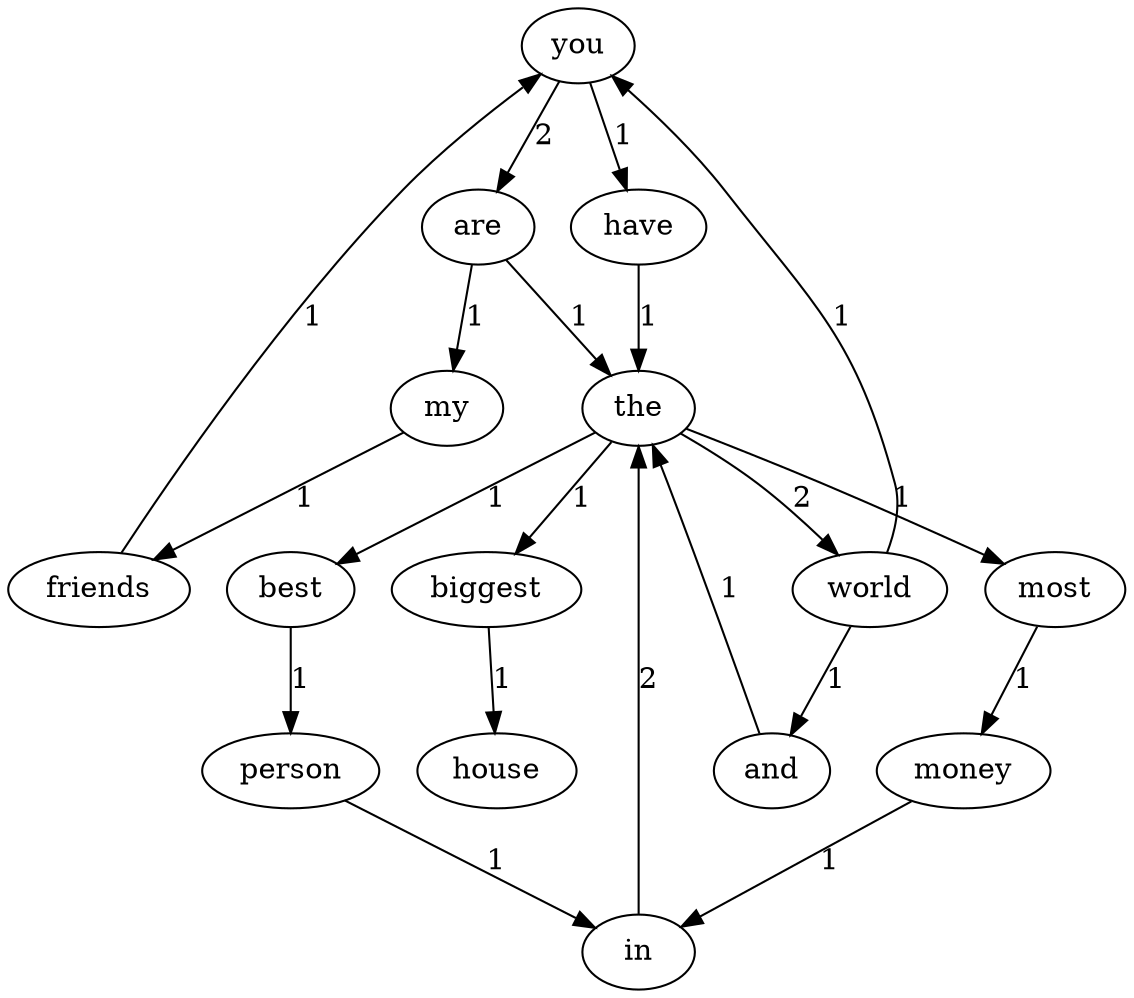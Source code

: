 digraph G {
you->are[label=2];you->have[label=1];are->my[label=1];are->the[label=1];my->friends[label=1];friends->you[label=1];the->best[label=1];the->world[label=2];the->most[label=1];the->biggest[label=1];best->person[label=1];person->in[label=1];in->the[label=2];world->you[label=1];world->and[label=1];have->the[label=1];most->money[label=1];money->in[label=1];and->the[label=1];biggest->house[label=1];}

